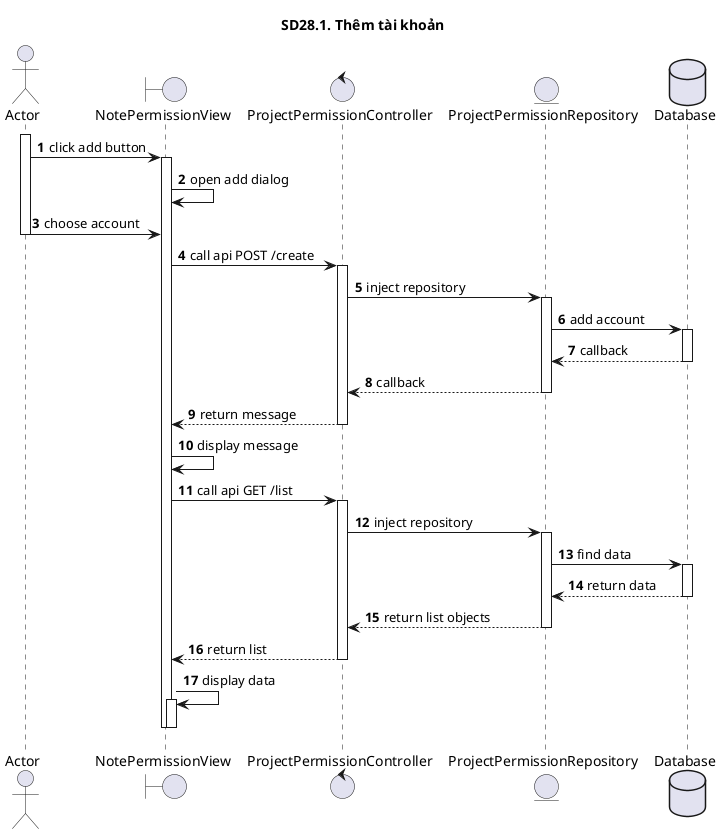 @startuml SQ
autonumber
title SD28.1. Thêm tài khoản
actor "Actor" as actor
boundary "NotePermissionView" as view
control "ProjectPermissionController" as controller
entity "ProjectPermissionRepository" as model
database "Database" as database
activate actor
actor -> view: click add button
activate view
view -> view: open add dialog
actor -> view: choose account
deactivate actor
view -> controller: call api POST /create
activate controller
controller -> model: inject repository
activate model
model -> database: add account
activate database
database --> model: callback
deactivate database
model --> controller: callback
deactivate model
controller --> view: return message
deactivate controller
view -> view: display message
view -> controller: call api GET /list
activate controller
controller -> model: inject repository
activate model
model -> database: find data
activate database
database --> model: return data
deactivate database
model --> controller: return list objects
deactivate model
controller --> view: return list
deactivate controller
view -> view: display data
activate view
deactivate view
deactivate view
@enduml